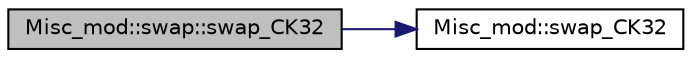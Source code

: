 digraph "Misc_mod::swap::swap_CK32"
{
 // LATEX_PDF_SIZE
  edge [fontname="Helvetica",fontsize="10",labelfontname="Helvetica",labelfontsize="10"];
  node [fontname="Helvetica",fontsize="10",shape=record];
  rankdir="LR";
  Node1 [label="Misc_mod::swap::swap_CK32",height=0.2,width=0.4,color="black", fillcolor="grey75", style="filled", fontcolor="black",tooltip=" "];
  Node1 -> Node2 [color="midnightblue",fontsize="10",style="solid",fontname="Helvetica"];
  Node2 [label="Misc_mod::swap_CK32",height=0.2,width=0.4,color="black", fillcolor="white", style="filled",URL="$namespaceMisc__mod.html#a756b3b72fd8ecd0bd118b720dfd3c4c3",tooltip=" "];
}
